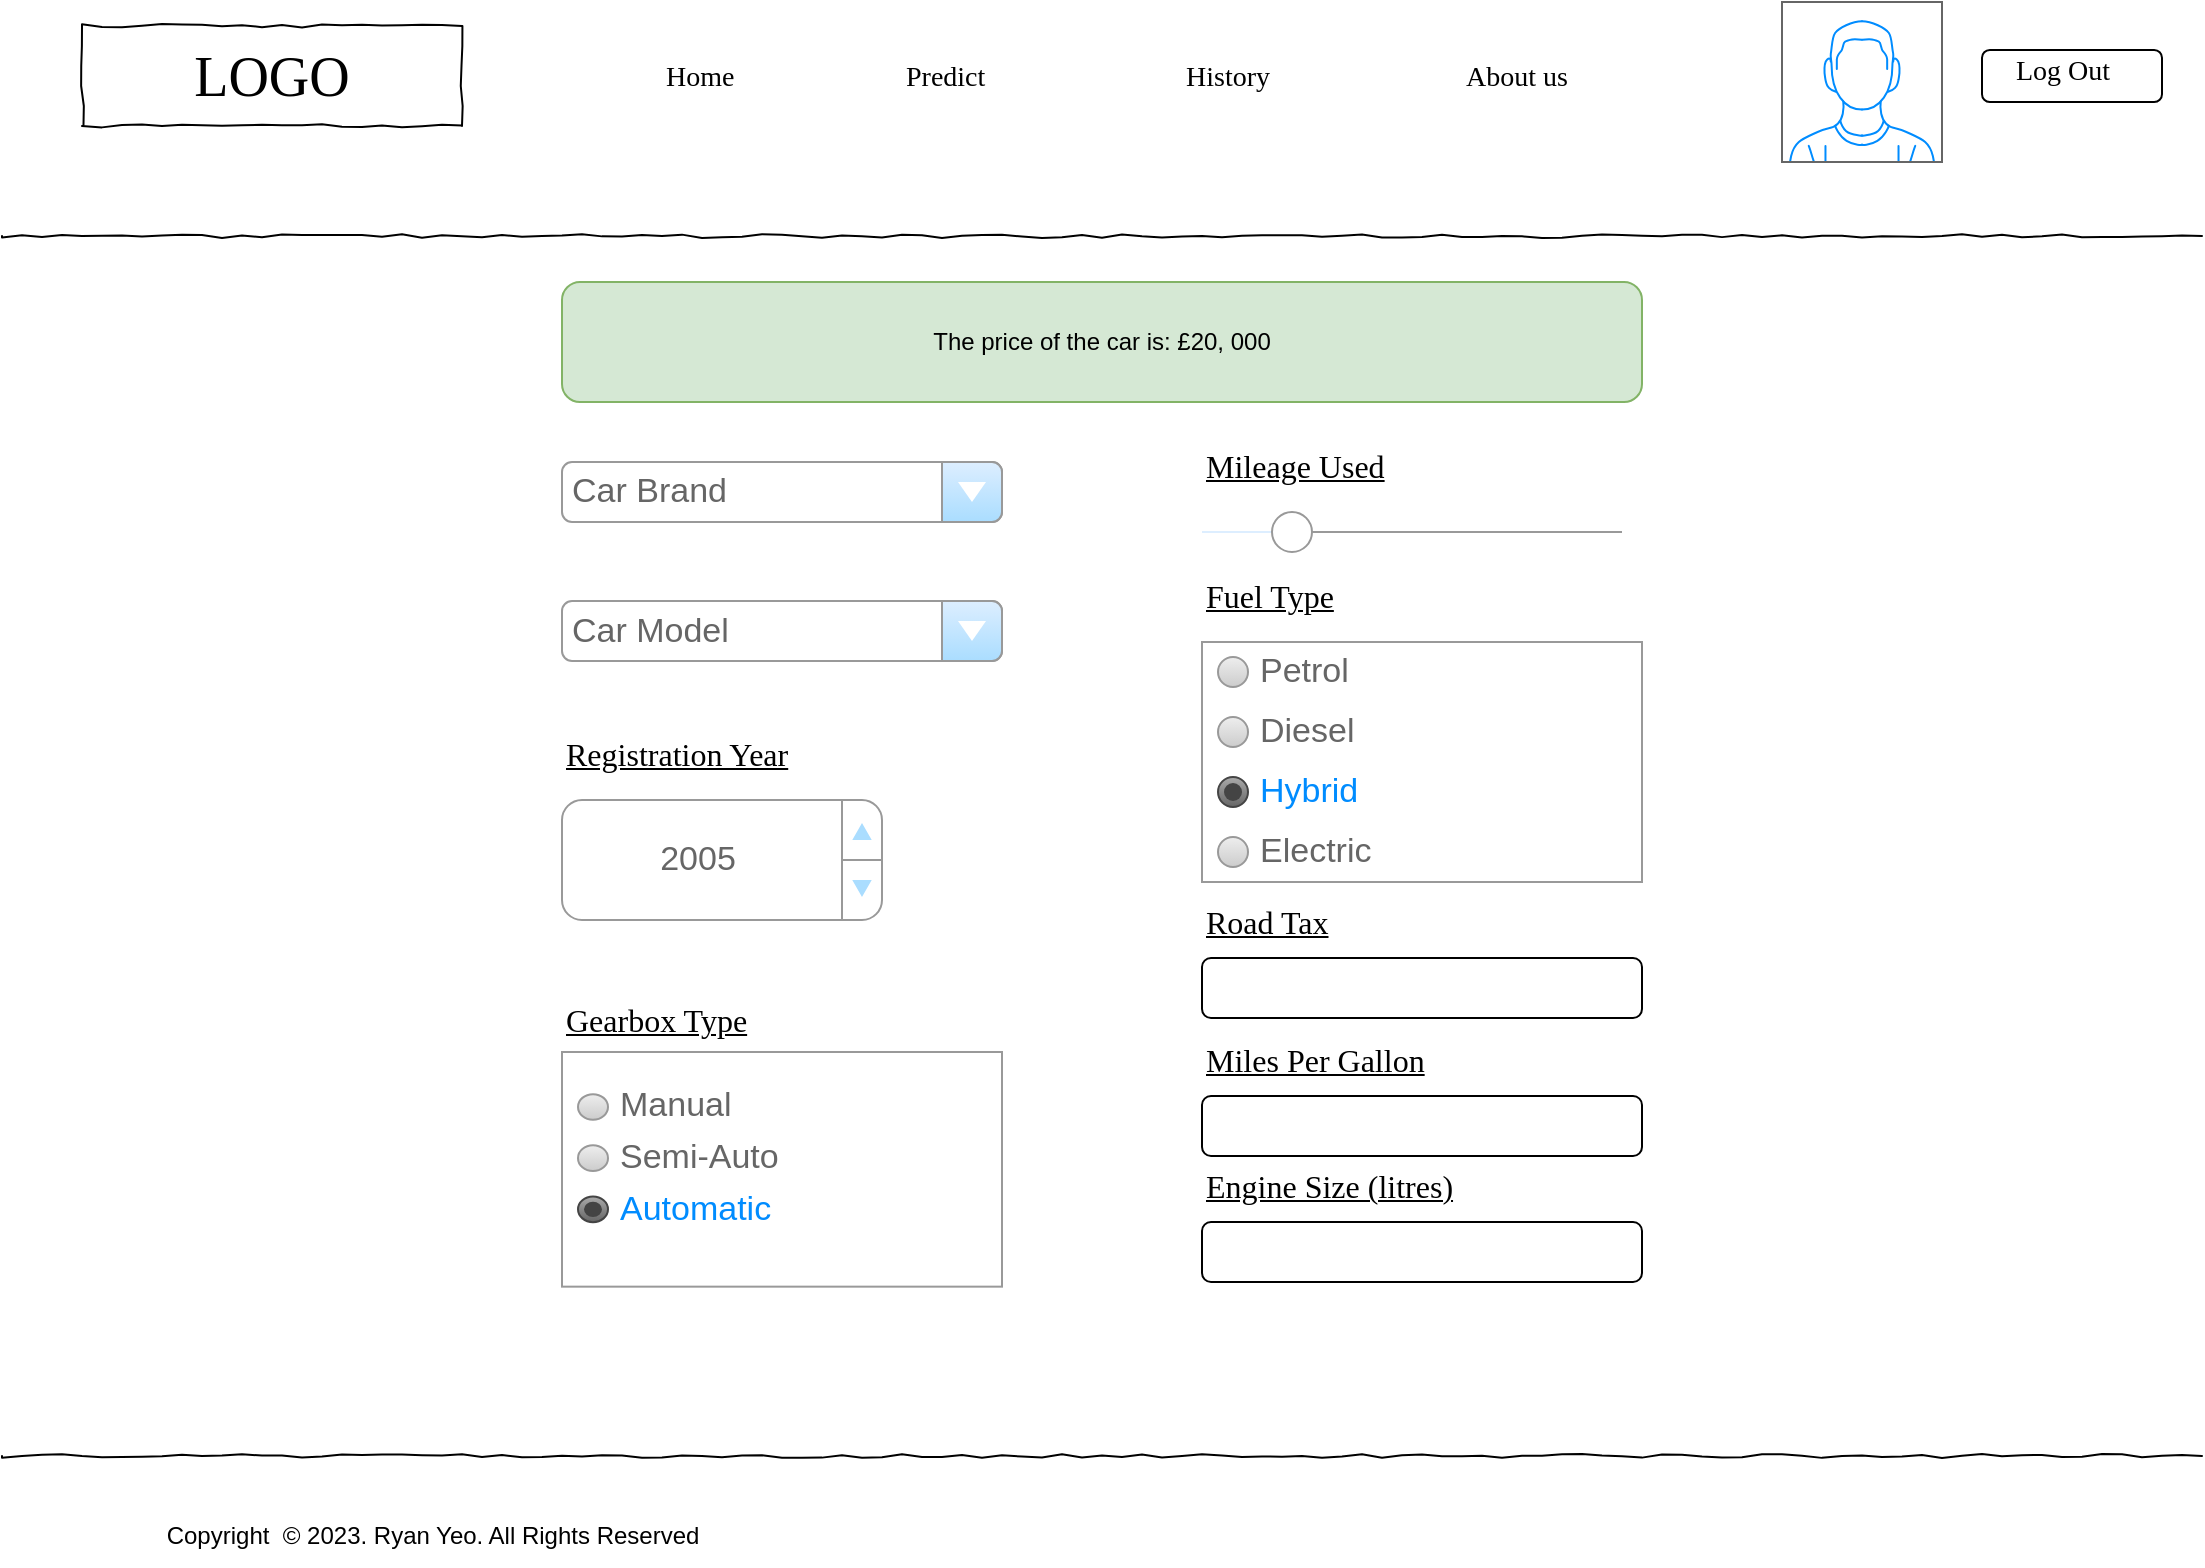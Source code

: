 <mxfile version="22.0.8" type="gitlab">
  <diagram name="Page-1" id="03018318-947c-dd8e-b7a3-06fadd420f32">
    <mxGraphModel dx="1235" dy="722" grid="1" gridSize="10" guides="1" tooltips="1" connect="1" arrows="1" fold="1" page="1" pageScale="1" pageWidth="1100" pageHeight="850" background="none" math="0" shadow="0">
      <root>
        <mxCell id="0" />
        <mxCell id="1" parent="0" />
        <mxCell id="E-asVwBF8oDP0L_Lnprs-3" value="LOGO" style="whiteSpace=wrap;html=1;rounded=0;shadow=0;labelBackgroundColor=none;strokeWidth=1;fontFamily=Verdana;fontSize=28;align=center;comic=1;" vertex="1" parent="1">
          <mxGeometry x="40" y="52" width="190" height="50" as="geometry" />
        </mxCell>
        <mxCell id="E-asVwBF8oDP0L_Lnprs-4" value="Home" style="text;html=1;points=[];align=left;verticalAlign=top;spacingTop=-4;fontSize=14;fontFamily=Verdana" vertex="1" parent="1">
          <mxGeometry x="330" y="67" width="60" height="20" as="geometry" />
        </mxCell>
        <mxCell id="E-asVwBF8oDP0L_Lnprs-5" value="Predict" style="text;html=1;points=[];align=left;verticalAlign=top;spacingTop=-4;fontSize=14;fontFamily=Verdana" vertex="1" parent="1">
          <mxGeometry x="450" y="67" width="60" height="20" as="geometry" />
        </mxCell>
        <mxCell id="E-asVwBF8oDP0L_Lnprs-6" value="" style="line;strokeWidth=1;html=1;rounded=0;shadow=0;labelBackgroundColor=none;fillColor=none;fontFamily=Verdana;fontSize=14;fontColor=#000000;align=center;comic=1;" vertex="1" parent="1">
          <mxGeometry y="152" width="1100" height="10" as="geometry" />
        </mxCell>
        <mxCell id="E-asVwBF8oDP0L_Lnprs-8" value="History" style="text;html=1;points=[];align=left;verticalAlign=top;spacingTop=-4;fontSize=14;fontFamily=Verdana" vertex="1" parent="1">
          <mxGeometry x="590" y="67" width="60" height="20" as="geometry" />
        </mxCell>
        <mxCell id="E-asVwBF8oDP0L_Lnprs-9" value="About us" style="text;html=1;points=[];align=left;verticalAlign=top;spacingTop=-4;fontSize=14;fontFamily=Verdana" vertex="1" parent="1">
          <mxGeometry x="730" y="67" width="60" height="20" as="geometry" />
        </mxCell>
        <mxCell id="E-asVwBF8oDP0L_Lnprs-10" value="" style="verticalLabelPosition=bottom;shadow=0;dashed=0;align=center;html=1;verticalAlign=top;strokeWidth=1;shape=mxgraph.mockup.containers.userMale;strokeColor=#666666;strokeColor2=#008cff;" vertex="1" parent="1">
          <mxGeometry x="890" y="40" width="80" height="80" as="geometry" />
        </mxCell>
        <mxCell id="E-asVwBF8oDP0L_Lnprs-11" value="" style="group" vertex="1" connectable="0" parent="1">
          <mxGeometry x="990" y="64" width="90" height="26" as="geometry" />
        </mxCell>
        <mxCell id="E-asVwBF8oDP0L_Lnprs-12" value="" style="rounded=1;whiteSpace=wrap;html=1;" vertex="1" parent="E-asVwBF8oDP0L_Lnprs-11">
          <mxGeometry width="90" height="26" as="geometry" />
        </mxCell>
        <mxCell id="E-asVwBF8oDP0L_Lnprs-13" value="Log Out" style="text;html=1;points=[];align=left;verticalAlign=top;spacingTop=-4;fontSize=14;fontFamily=Verdana" vertex="1" parent="E-asVwBF8oDP0L_Lnprs-11">
          <mxGeometry x="15" width="60" height="20" as="geometry" />
        </mxCell>
        <mxCell id="E-asVwBF8oDP0L_Lnprs-14" value="" style="line;strokeWidth=1;html=1;rounded=0;shadow=0;labelBackgroundColor=none;fillColor=none;fontFamily=Verdana;fontSize=14;fontColor=#000000;align=center;comic=1;" vertex="1" parent="1">
          <mxGeometry y="762" width="1100" height="10" as="geometry" />
        </mxCell>
        <mxCell id="E-asVwBF8oDP0L_Lnprs-15" value="Copyright&amp;nbsp;&amp;nbsp;© 2023. Ryan Yeo. All Rights Reserved" style="text;html=1;align=center;verticalAlign=middle;resizable=0;points=[];autosize=1;strokeColor=none;fillColor=none;" vertex="1" parent="1">
          <mxGeometry x="70" y="792" width="290" height="30" as="geometry" />
        </mxCell>
        <mxCell id="E-asVwBF8oDP0L_Lnprs-17" value="Car Brand" style="strokeWidth=1;shadow=0;dashed=0;align=center;html=1;shape=mxgraph.mockup.forms.comboBox;strokeColor=#999999;fillColor=#ddeeff;align=left;fillColor2=#aaddff;mainText=;fontColor=#666666;fontSize=17;spacingLeft=3;" vertex="1" parent="1">
          <mxGeometry x="280" y="270" width="220" height="30" as="geometry" />
        </mxCell>
        <mxCell id="E-asVwBF8oDP0L_Lnprs-18" value="Car Model" style="strokeWidth=1;shadow=0;dashed=0;align=center;html=1;shape=mxgraph.mockup.forms.comboBox;strokeColor=#999999;fillColor=#ddeeff;align=left;fillColor2=#aaddff;mainText=;fontColor=#666666;fontSize=17;spacingLeft=3;" vertex="1" parent="1">
          <mxGeometry x="280" y="339.5" width="220" height="30" as="geometry" />
        </mxCell>
        <mxCell id="E-asVwBF8oDP0L_Lnprs-30" value="" style="group" vertex="1" connectable="0" parent="1">
          <mxGeometry x="280" y="404" width="220" height="95" as="geometry" />
        </mxCell>
        <mxCell id="E-asVwBF8oDP0L_Lnprs-26" value="&lt;table cellpadding=&quot;0&quot; cellspacing=&quot;0&quot; style=&quot;width:100%;height:100%;&quot;&gt;&lt;tbody&gt;&lt;tr&gt;&lt;td style=&quot;width:85%&quot;&gt;2005&lt;/td&gt;&lt;td style=&quot;width:15%&quot;&gt;&lt;/td&gt;&lt;/tr&gt;&lt;/tbody&gt;&lt;/table&gt;" style="strokeWidth=1;shadow=0;dashed=0;align=center;html=1;shape=mxgraph.mockup.forms.spinner;strokeColor=#999999;spinLayout=right;spinStyle=normal;adjStyle=triangle;fillColor=#aaddff;fontSize=17;fontColor=#666666;mainText=;html=1;overflow=fill;" vertex="1" parent="E-asVwBF8oDP0L_Lnprs-30">
          <mxGeometry y="35" width="160" height="60" as="geometry" />
        </mxCell>
        <mxCell id="E-asVwBF8oDP0L_Lnprs-27" value="&lt;font style=&quot;font-size: 16px;&quot;&gt;Registration Year&lt;/font&gt;" style="text;html=1;points=[];align=left;verticalAlign=top;spacingTop=-4;fontSize=14;fontFamily=Verdana;fontStyle=4" vertex="1" parent="E-asVwBF8oDP0L_Lnprs-30">
          <mxGeometry width="220" height="20" as="geometry" />
        </mxCell>
        <mxCell id="E-asVwBF8oDP0L_Lnprs-31" value="" style="group" vertex="1" connectable="0" parent="1">
          <mxGeometry x="280" y="537" width="220" height="160" as="geometry" />
        </mxCell>
        <mxCell id="E-asVwBF8oDP0L_Lnprs-19" value="" style="strokeWidth=1;shadow=0;dashed=0;align=center;html=1;shape=mxgraph.mockup.forms.rrect;rSize=0;strokeColor=#999999;fillColor=#ffffff;recursiveResize=0;container=0;" vertex="1" parent="E-asVwBF8oDP0L_Lnprs-31">
          <mxGeometry y="27.997" width="220" height="117.333" as="geometry" />
        </mxCell>
        <mxCell id="E-asVwBF8oDP0L_Lnprs-25" value="&lt;font style=&quot;font-size: 16px;&quot;&gt;Gearbox Type&lt;/font&gt;" style="text;html=1;points=[];align=left;verticalAlign=top;spacingTop=-4;fontSize=14;fontFamily=Verdana;fontStyle=4" vertex="1" parent="E-asVwBF8oDP0L_Lnprs-31">
          <mxGeometry width="220" height="17.067" as="geometry" />
        </mxCell>
        <mxCell id="E-asVwBF8oDP0L_Lnprs-20" value="Manual" style="shape=ellipse;rSize=0;fillColor=#eeeeee;strokeColor=#999999;gradientColor=#cccccc;html=1;align=left;spacingLeft=4;fontSize=17;fontColor=#666666;labelPosition=right;" vertex="1" parent="E-asVwBF8oDP0L_Lnprs-31">
          <mxGeometry x="8" y="49.067" width="15" height="12.8" as="geometry" />
        </mxCell>
        <mxCell id="E-asVwBF8oDP0L_Lnprs-21" value="Semi-Auto" style="shape=ellipse;rSize=0;fillColor=#eeeeee;strokeColor=#999999;gradientColor=#cccccc;html=1;align=left;spacingLeft=4;fontSize=17;fontColor=#666666;labelPosition=right;" vertex="1" parent="E-asVwBF8oDP0L_Lnprs-31">
          <mxGeometry x="8" y="74.667" width="15" height="12.8" as="geometry" />
        </mxCell>
        <mxCell id="E-asVwBF8oDP0L_Lnprs-22" value="Automatic" style="shape=ellipse;rSize=0;fillColor=#aaaaaa;strokeColor=#444444;gradientColor=#666666;html=1;align=left;spacingLeft=4;fontSize=17;fontColor=#008cff;labelPosition=right;" vertex="1" parent="E-asVwBF8oDP0L_Lnprs-31">
          <mxGeometry x="8" y="100.267" width="15" height="12.8" as="geometry" />
        </mxCell>
        <mxCell id="E-asVwBF8oDP0L_Lnprs-23" value="" style="shape=ellipse;fillColor=#444444;strokeColor=none;html=1;" vertex="1" parent="E-asVwBF8oDP0L_Lnprs-22">
          <mxGeometry x="3" y="2.56" width="9" height="7.68" as="geometry" />
        </mxCell>
        <mxCell id="E-asVwBF8oDP0L_Lnprs-58" value="" style="group" vertex="1" connectable="0" parent="1">
          <mxGeometry x="600" y="270" width="220" height="155" as="geometry" />
        </mxCell>
        <mxCell id="E-asVwBF8oDP0L_Lnprs-51" value="" style="strokeWidth=1;shadow=0;dashed=0;align=center;html=1;shape=mxgraph.mockup.forms.rrect;rSize=0;strokeColor=#999999;fillColor=#ffffff;recursiveResize=0;" vertex="1" parent="E-asVwBF8oDP0L_Lnprs-58">
          <mxGeometry y="90" width="220" height="120" as="geometry" />
        </mxCell>
        <mxCell id="E-asVwBF8oDP0L_Lnprs-52" value="Petrol" style="shape=ellipse;rSize=0;fillColor=#eeeeee;strokeColor=#999999;gradientColor=#cccccc;html=1;align=left;spacingLeft=4;fontSize=17;fontColor=#666666;labelPosition=right;" vertex="1" parent="E-asVwBF8oDP0L_Lnprs-51">
          <mxGeometry x="8" y="7.5" width="15" height="15" as="geometry" />
        </mxCell>
        <mxCell id="E-asVwBF8oDP0L_Lnprs-53" value="Diesel" style="shape=ellipse;rSize=0;fillColor=#eeeeee;strokeColor=#999999;gradientColor=#cccccc;html=1;align=left;spacingLeft=4;fontSize=17;fontColor=#666666;labelPosition=right;" vertex="1" parent="E-asVwBF8oDP0L_Lnprs-51">
          <mxGeometry x="8" y="37.5" width="15" height="15" as="geometry" />
        </mxCell>
        <mxCell id="E-asVwBF8oDP0L_Lnprs-54" value="Hybrid" style="shape=ellipse;rSize=0;fillColor=#aaaaaa;strokeColor=#444444;gradientColor=#666666;html=1;align=left;spacingLeft=4;fontSize=17;fontColor=#008cff;labelPosition=right;" vertex="1" parent="E-asVwBF8oDP0L_Lnprs-51">
          <mxGeometry x="8" y="67.5" width="15" height="15" as="geometry" />
        </mxCell>
        <mxCell id="E-asVwBF8oDP0L_Lnprs-55" value="" style="shape=ellipse;fillColor=#444444;strokeColor=none;html=1;" vertex="1" parent="E-asVwBF8oDP0L_Lnprs-54">
          <mxGeometry x="3" y="3" width="9" height="9" as="geometry" />
        </mxCell>
        <mxCell id="E-asVwBF8oDP0L_Lnprs-56" value="Electric" style="shape=ellipse;rSize=0;fillColor=#eeeeee;strokeColor=#999999;gradientColor=#cccccc;html=1;align=left;spacingLeft=4;fontSize=17;fontColor=#666666;labelPosition=right;" vertex="1" parent="E-asVwBF8oDP0L_Lnprs-51">
          <mxGeometry x="8" y="97.5" width="15" height="15" as="geometry" />
        </mxCell>
        <mxCell id="E-asVwBF8oDP0L_Lnprs-57" value="&lt;font style=&quot;font-size: 16px;&quot;&gt;Fuel Type&lt;/font&gt;" style="text;html=1;points=[];align=left;verticalAlign=top;spacingTop=-4;fontSize=14;fontFamily=Verdana;fontStyle=4" vertex="1" parent="E-asVwBF8oDP0L_Lnprs-58">
          <mxGeometry y="55" width="220" height="20" as="geometry" />
        </mxCell>
        <mxCell id="E-asVwBF8oDP0L_Lnprs-32" value="" style="group" vertex="1" connectable="0" parent="E-asVwBF8oDP0L_Lnprs-58">
          <mxGeometry y="-10" width="220" height="60" as="geometry" />
        </mxCell>
        <mxCell id="E-asVwBF8oDP0L_Lnprs-28" value="" style="verticalLabelPosition=bottom;shadow=0;dashed=0;align=center;html=1;verticalAlign=top;strokeWidth=1;shape=mxgraph.mockup.forms.horSlider;strokeColor=#999999;sliderStyle=basic;sliderPos=20;handleStyle=circle;fillColor2=#ddeeff;" vertex="1" parent="E-asVwBF8oDP0L_Lnprs-32">
          <mxGeometry y="30" width="210" height="30" as="geometry" />
        </mxCell>
        <mxCell id="E-asVwBF8oDP0L_Lnprs-29" value="&lt;font style=&quot;font-size: 16px;&quot;&gt;Mileage Used&lt;/font&gt;" style="text;html=1;points=[];align=left;verticalAlign=top;spacingTop=-4;fontSize=14;fontFamily=Verdana;fontStyle=4" vertex="1" parent="E-asVwBF8oDP0L_Lnprs-32">
          <mxGeometry width="220" height="20" as="geometry" />
        </mxCell>
        <mxCell id="E-asVwBF8oDP0L_Lnprs-60" value="" style="rounded=1;whiteSpace=wrap;html=1;" vertex="1" parent="1">
          <mxGeometry x="600" y="518" width="220" height="30" as="geometry" />
        </mxCell>
        <mxCell id="E-asVwBF8oDP0L_Lnprs-61" value="" style="rounded=1;whiteSpace=wrap;html=1;" vertex="1" parent="1">
          <mxGeometry x="600" y="587" width="220" height="30" as="geometry" />
        </mxCell>
        <mxCell id="E-asVwBF8oDP0L_Lnprs-62" value="" style="rounded=1;whiteSpace=wrap;html=1;" vertex="1" parent="1">
          <mxGeometry x="600" y="650" width="220" height="30" as="geometry" />
        </mxCell>
        <mxCell id="E-asVwBF8oDP0L_Lnprs-66" value="&lt;font style=&quot;font-size: 16px;&quot;&gt;Miles Per Gallon&lt;/font&gt;" style="text;html=1;points=[];align=left;verticalAlign=top;spacingTop=-4;fontSize=14;fontFamily=Verdana;fontStyle=4" vertex="1" parent="1">
          <mxGeometry x="600" y="557" width="220" height="20" as="geometry" />
        </mxCell>
        <mxCell id="E-asVwBF8oDP0L_Lnprs-67" value="&lt;font style=&quot;font-size: 16px;&quot;&gt;Road Tax&lt;/font&gt;" style="text;html=1;points=[];align=left;verticalAlign=top;spacingTop=-4;fontSize=14;fontFamily=Verdana;fontStyle=4" vertex="1" parent="1">
          <mxGeometry x="600" y="488" width="220" height="20" as="geometry" />
        </mxCell>
        <mxCell id="E-asVwBF8oDP0L_Lnprs-68" value="&lt;font style=&quot;font-size: 16px;&quot;&gt;Engine Size (litres)&lt;/font&gt;" style="text;html=1;points=[];align=left;verticalAlign=top;spacingTop=-4;fontSize=14;fontFamily=Verdana;fontStyle=4" vertex="1" parent="1">
          <mxGeometry x="600" y="620" width="220" height="20" as="geometry" />
        </mxCell>
        <mxCell id="E-asVwBF8oDP0L_Lnprs-69" value="The price of the car is:&amp;nbsp;£20, 000" style="rounded=1;whiteSpace=wrap;html=1;fillColor=#d5e8d4;strokeColor=#82b366;" vertex="1" parent="1">
          <mxGeometry x="280" y="180" width="540" height="60" as="geometry" />
        </mxCell>
      </root>
    </mxGraphModel>
  </diagram>
</mxfile>
